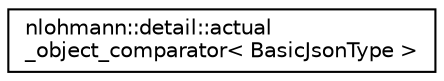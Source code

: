 digraph "Graphical Class Hierarchy"
{
 // LATEX_PDF_SIZE
  edge [fontname="Helvetica",fontsize="10",labelfontname="Helvetica",labelfontsize="10"];
  node [fontname="Helvetica",fontsize="10",shape=record];
  rankdir="LR";
  Node0 [label="nlohmann::detail::actual\l_object_comparator\< BasicJsonType \>",height=0.2,width=0.4,color="black", fillcolor="white", style="filled",URL="$structnlohmann_1_1detail_1_1actual__object__comparator.html",tooltip=" "];
}
